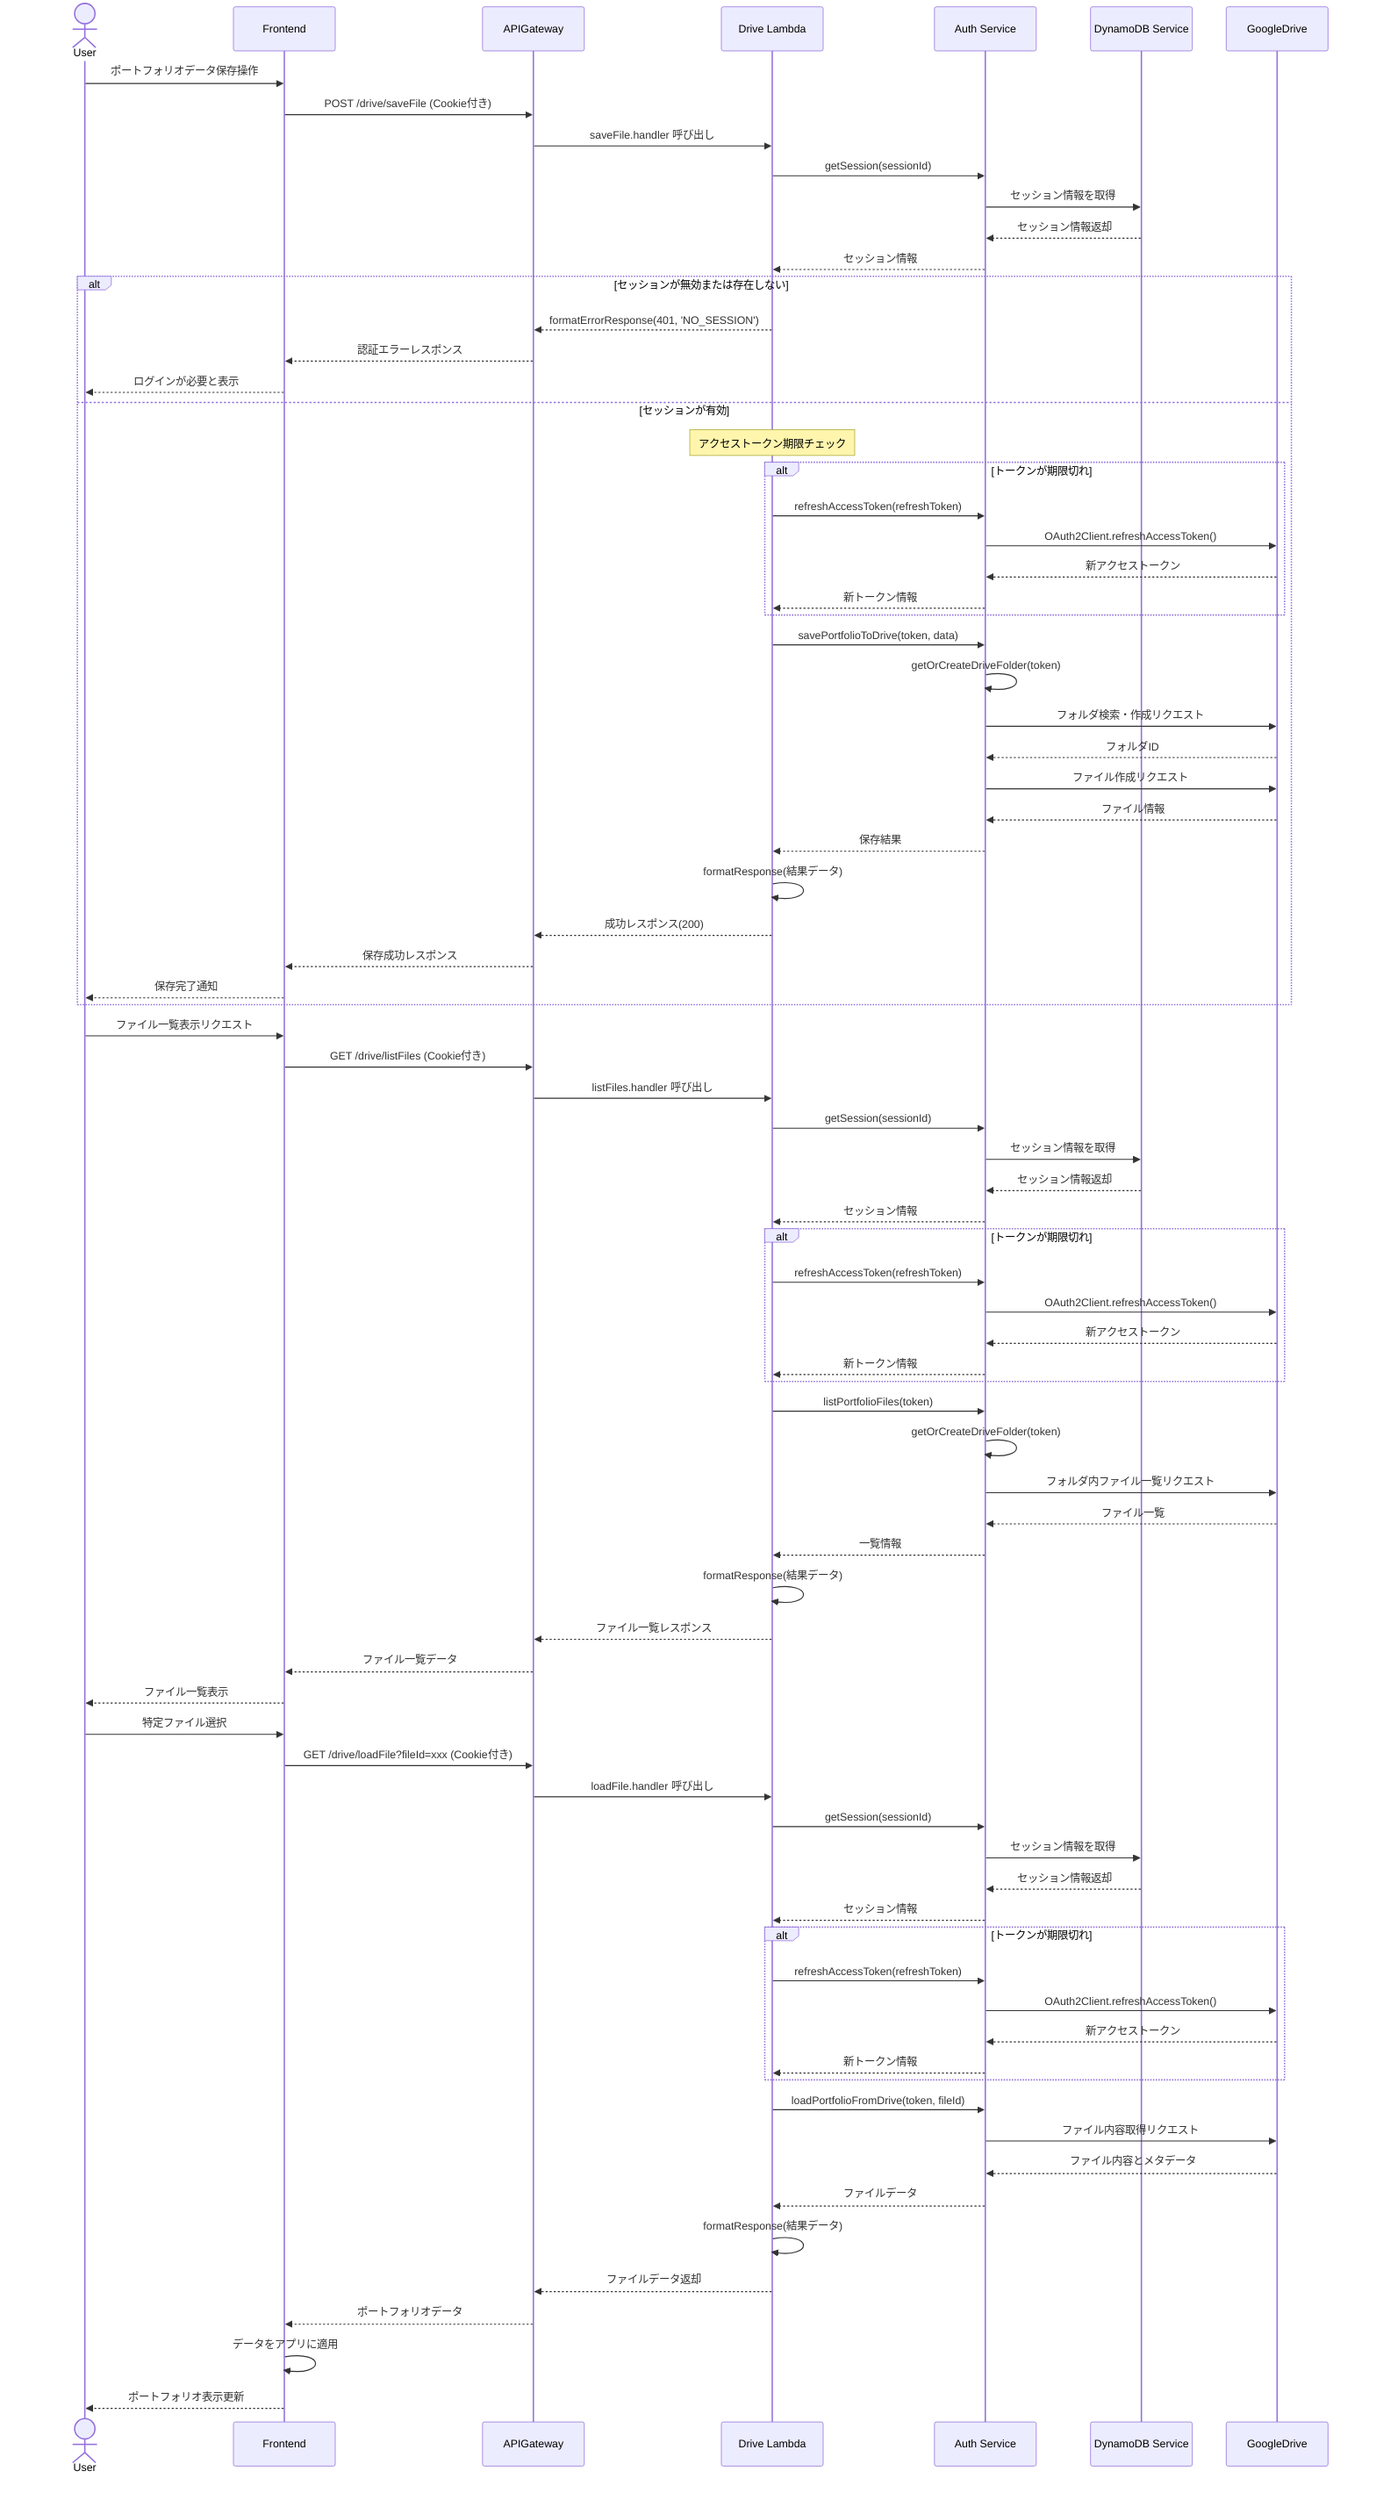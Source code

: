 sequenceDiagram
    actor User
    participant Frontend
    participant APIGateway
    participant DriveHandler as Drive Lambda
    participant GoogleAuthService as Auth Service
    participant DynamoDBService as DynamoDB Service
    participant GoogleDrive

    %% ファイル保存フロー
    User->>Frontend: ポートフォリオデータ保存操作
    Frontend->>APIGateway: POST /drive/saveFile (Cookie付き)
    APIGateway->>DriveHandler: saveFile.handler 呼び出し

    DriveHandler->>GoogleAuthService: getSession(sessionId)
    GoogleAuthService->>DynamoDBService: セッション情報を取得
    DynamoDBService-->>GoogleAuthService: セッション情報返却
    GoogleAuthService-->>DriveHandler: セッション情報

    alt セッションが無効または存在しない
        DriveHandler-->>APIGateway: formatErrorResponse(401, 'NO_SESSION')
        APIGateway-->>Frontend: 認証エラーレスポンス
        Frontend-->>User: ログインが必要と表示
    else セッションが有効
        %% トークン期限チェック
        Note over DriveHandler: アクセストークン期限チェック
        alt トークンが期限切れ
            DriveHandler->>GoogleAuthService: refreshAccessToken(refreshToken)
            GoogleAuthService->>GoogleDrive: OAuth2Client.refreshAccessToken()
            GoogleDrive-->>GoogleAuthService: 新アクセストークン
            GoogleAuthService-->>DriveHandler: 新トークン情報
        end

        DriveHandler->>GoogleAuthService: savePortfolioToDrive(token, data)
        GoogleAuthService->>GoogleAuthService: getOrCreateDriveFolder(token)
        GoogleAuthService->>GoogleDrive: フォルダ検索・作成リクエスト
        GoogleDrive-->>GoogleAuthService: フォルダID

        GoogleAuthService->>GoogleDrive: ファイル作成リクエスト
        GoogleDrive-->>GoogleAuthService: ファイル情報
        GoogleAuthService-->>DriveHandler: 保存結果

        DriveHandler->>DriveHandler: formatResponse(結果データ)
        DriveHandler-->>APIGateway: 成功レスポンス(200)
        APIGateway-->>Frontend: 保存成功レスポンス
        Frontend-->>User: 保存完了通知
    end

    %% ファイル一覧取得フロー
    User->>Frontend: ファイル一覧表示リクエスト
    Frontend->>APIGateway: GET /drive/listFiles (Cookie付き)
    APIGateway->>DriveHandler: listFiles.handler 呼び出し

    DriveHandler->>GoogleAuthService: getSession(sessionId)
    GoogleAuthService->>DynamoDBService: セッション情報を取得
    DynamoDBService-->>GoogleAuthService: セッション情報返却
    GoogleAuthService-->>DriveHandler: セッション情報

    alt トークンが期限切れ
        DriveHandler->>GoogleAuthService: refreshAccessToken(refreshToken)
        GoogleAuthService->>GoogleDrive: OAuth2Client.refreshAccessToken()
        GoogleDrive-->>GoogleAuthService: 新アクセストークン
        GoogleAuthService-->>DriveHandler: 新トークン情報
    end

    DriveHandler->>GoogleAuthService: listPortfolioFiles(token)
    GoogleAuthService->>GoogleAuthService: getOrCreateDriveFolder(token)
    GoogleAuthService->>GoogleDrive: フォルダ内ファイル一覧リクエスト
    GoogleDrive-->>GoogleAuthService: ファイル一覧
    GoogleAuthService-->>DriveHandler: 一覧情報

    DriveHandler->>DriveHandler: formatResponse(結果データ)
    DriveHandler-->>APIGateway: ファイル一覧レスポンス
    APIGateway-->>Frontend: ファイル一覧データ
    Frontend-->>User: ファイル一覧表示

    %% ファイル読み込みフロー
    User->>Frontend: 特定ファイル選択
    Frontend->>APIGateway: GET /drive/loadFile?fileId=xxx (Cookie付き)
    APIGateway->>DriveHandler: loadFile.handler 呼び出し

    DriveHandler->>GoogleAuthService: getSession(sessionId)
    GoogleAuthService->>DynamoDBService: セッション情報を取得
    DynamoDBService-->>GoogleAuthService: セッション情報返却
    GoogleAuthService-->>DriveHandler: セッション情報

    alt トークンが期限切れ
        DriveHandler->>GoogleAuthService: refreshAccessToken(refreshToken)
        GoogleAuthService->>GoogleDrive: OAuth2Client.refreshAccessToken()
        GoogleDrive-->>GoogleAuthService: 新アクセストークン
        GoogleAuthService-->>DriveHandler: 新トークン情報
    end

    DriveHandler->>GoogleAuthService: loadPortfolioFromDrive(token, fileId)
    GoogleAuthService->>GoogleDrive: ファイル内容取得リクエスト
    GoogleDrive-->>GoogleAuthService: ファイル内容とメタデータ
    GoogleAuthService-->>DriveHandler: ファイルデータ

    DriveHandler->>DriveHandler: formatResponse(結果データ)
    DriveHandler-->>APIGateway: ファイルデータ返却
    APIGateway-->>Frontend: ポートフォリオデータ
    Frontend->>Frontend: データをアプリに適用
    Frontend-->>User: ポートフォリオ表示更新